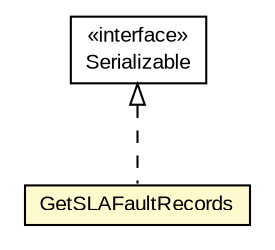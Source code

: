 #!/usr/local/bin/dot
#
# Class diagram 
# Generated by UMLGraph version R5_6-24-gf6e263 (http://www.umlgraph.org/)
#

digraph G {
	edge [fontname="arial",fontsize=10,labelfontname="arial",labelfontsize=10];
	node [fontname="arial",fontsize=10,shape=plaintext];
	nodesep=0.25;
	ranksep=0.5;
	// org.miloss.fgsms.services.interfaces.dataaccessservice.GetSLAFaultRecords
	c234734 [label=<<table title="org.miloss.fgsms.services.interfaces.dataaccessservice.GetSLAFaultRecords" border="0" cellborder="1" cellspacing="0" cellpadding="2" port="p" bgcolor="lemonChiffon" href="./GetSLAFaultRecords.html">
		<tr><td><table border="0" cellspacing="0" cellpadding="1">
<tr><td align="center" balign="center"> GetSLAFaultRecords </td></tr>
		</table></td></tr>
		</table>>, URL="./GetSLAFaultRecords.html", fontname="arial", fontcolor="black", fontsize=10.0];
	//org.miloss.fgsms.services.interfaces.dataaccessservice.GetSLAFaultRecords implements java.io.Serializable
	c235284:p -> c234734:p [dir=back,arrowtail=empty,style=dashed];
	// java.io.Serializable
	c235284 [label=<<table title="java.io.Serializable" border="0" cellborder="1" cellspacing="0" cellpadding="2" port="p" href="http://java.sun.com/j2se/1.4.2/docs/api/java/io/Serializable.html">
		<tr><td><table border="0" cellspacing="0" cellpadding="1">
<tr><td align="center" balign="center"> &#171;interface&#187; </td></tr>
<tr><td align="center" balign="center"> Serializable </td></tr>
		</table></td></tr>
		</table>>, URL="http://java.sun.com/j2se/1.4.2/docs/api/java/io/Serializable.html", fontname="arial", fontcolor="black", fontsize=10.0];
}

